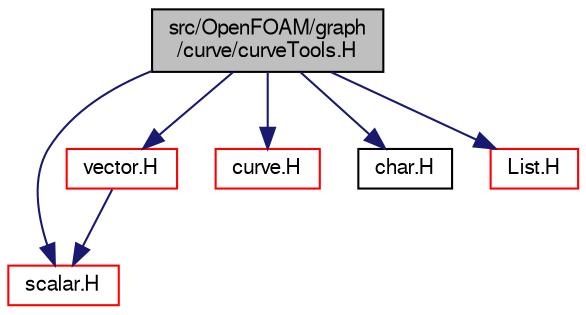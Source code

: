 digraph "src/OpenFOAM/graph/curve/curveTools.H"
{
  bgcolor="transparent";
  edge [fontname="FreeSans",fontsize="10",labelfontname="FreeSans",labelfontsize="10"];
  node [fontname="FreeSans",fontsize="10",shape=record];
  Node0 [label="src/OpenFOAM/graph\l/curve/curveTools.H",height=0.2,width=0.4,color="black", fillcolor="grey75", style="filled", fontcolor="black"];
  Node0 -> Node1 [color="midnightblue",fontsize="10",style="solid",fontname="FreeSans"];
  Node1 [label="scalar.H",height=0.2,width=0.4,color="red",URL="$a12533.html"];
  Node0 -> Node24 [color="midnightblue",fontsize="10",style="solid",fontname="FreeSans"];
  Node24 [label="vector.H",height=0.2,width=0.4,color="red",URL="$a12836.html"];
  Node24 -> Node1 [color="midnightblue",fontsize="10",style="solid",fontname="FreeSans"];
  Node0 -> Node46 [color="midnightblue",fontsize="10",style="solid",fontname="FreeSans"];
  Node46 [label="curve.H",height=0.2,width=0.4,color="red",URL="$a10286.html"];
  Node0 -> Node9 [color="midnightblue",fontsize="10",style="solid",fontname="FreeSans"];
  Node9 [label="char.H",height=0.2,width=0.4,color="black",URL="$a12164.html",tooltip="A character and a pointer to a character string. "];
  Node0 -> Node55 [color="midnightblue",fontsize="10",style="solid",fontname="FreeSans"];
  Node55 [label="List.H",height=0.2,width=0.4,color="red",URL="$a08666.html"];
}
